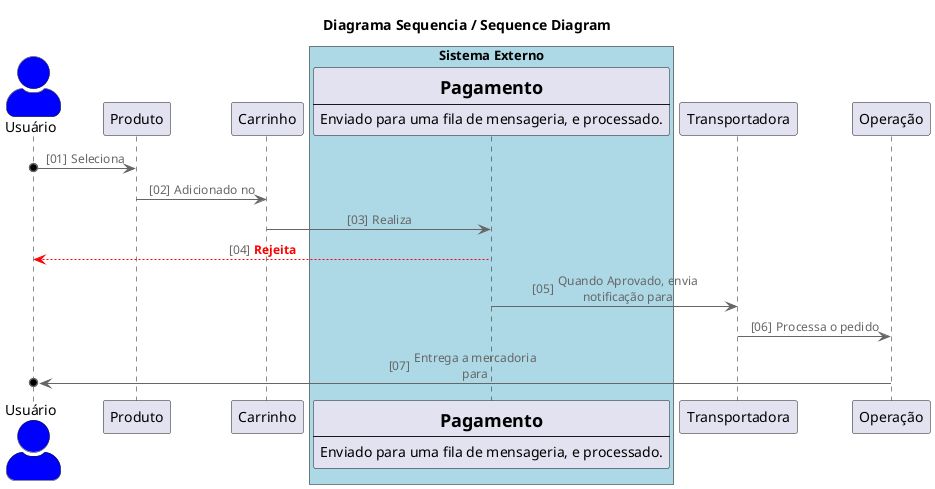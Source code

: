@startuml Diagrama Sequencia / Sequence Diagram

!include <C4/C4_Container>

title Diagrama Sequencia / Sequence Diagram

'Criação de componente diferente para "Usuário".
actor user as "Usuário" #blue

participant product as "Produto"
participant basket as "Carrinho"

'Criação de componente diferente para "Pagamento".
box "Sistema Externo" #LightBlue
    participant payment [
        = Pagamento
        ----
        Enviado para uma fila de mensageria, e processado.
    ]
end box

participant transportation as "Transportadora"

'Alteração de cor para o componente de "Operação".
participant Operação as operations
'participant Operação as operations #lightGreen

autonumber "[00]"

user o-> product : Seleciona
product -> basket : Adicionado no
basket -> payment : Realiza
user <-[#red]- payment : <color:red><b>Rejeita</b></color>

payment -> transportation : Quando Aprovado, envia notificação para
transportation -> operations : Processa o pedido
operations ->o user: Entrega a mercadoria para

@enduml